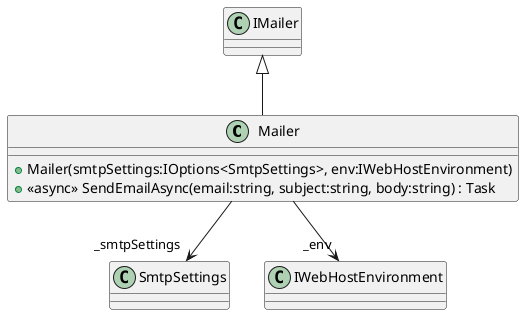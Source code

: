 @startuml
class Mailer {
    + Mailer(smtpSettings:IOptions<SmtpSettings>, env:IWebHostEnvironment)
    + <<async>> SendEmailAsync(email:string, subject:string, body:string) : Task
}
IMailer <|-- Mailer
Mailer --> "_smtpSettings" SmtpSettings
Mailer --> "_env" IWebHostEnvironment
@enduml
